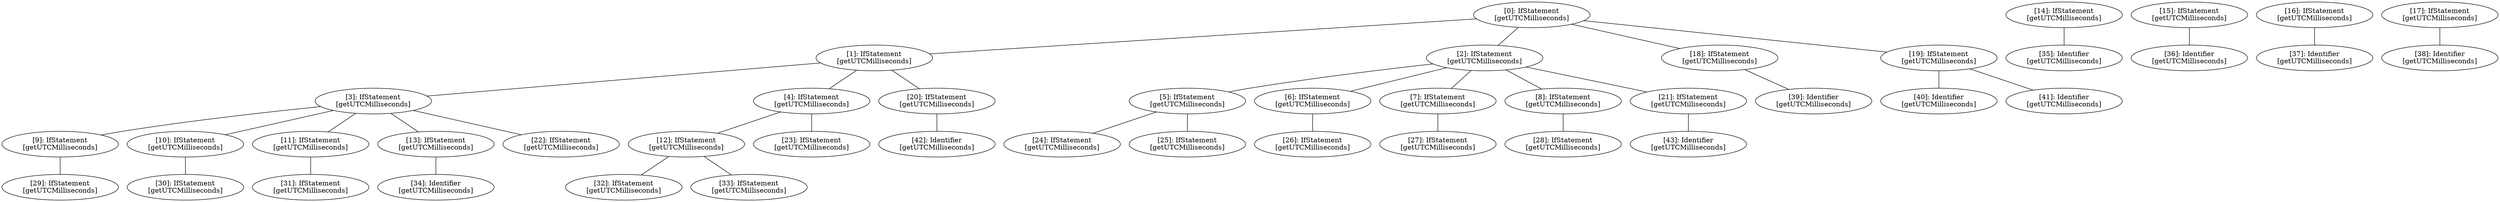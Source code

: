 // Result
graph {
	0 [label="[0]: IfStatement
[getUTCMilliseconds]"]
	1 [label="[1]: IfStatement
[getUTCMilliseconds]"]
	2 [label="[2]: IfStatement
[getUTCMilliseconds]"]
	3 [label="[3]: IfStatement
[getUTCMilliseconds]"]
	4 [label="[4]: IfStatement
[getUTCMilliseconds]"]
	5 [label="[5]: IfStatement
[getUTCMilliseconds]"]
	6 [label="[6]: IfStatement
[getUTCMilliseconds]"]
	7 [label="[7]: IfStatement
[getUTCMilliseconds]"]
	8 [label="[8]: IfStatement
[getUTCMilliseconds]"]
	9 [label="[9]: IfStatement
[getUTCMilliseconds]"]
	10 [label="[10]: IfStatement
[getUTCMilliseconds]"]
	11 [label="[11]: IfStatement
[getUTCMilliseconds]"]
	12 [label="[12]: IfStatement
[getUTCMilliseconds]"]
	13 [label="[13]: IfStatement
[getUTCMilliseconds]"]
	14 [label="[14]: IfStatement
[getUTCMilliseconds]"]
	15 [label="[15]: IfStatement
[getUTCMilliseconds]"]
	16 [label="[16]: IfStatement
[getUTCMilliseconds]"]
	17 [label="[17]: IfStatement
[getUTCMilliseconds]"]
	18 [label="[18]: IfStatement
[getUTCMilliseconds]"]
	19 [label="[19]: IfStatement
[getUTCMilliseconds]"]
	20 [label="[20]: IfStatement
[getUTCMilliseconds]"]
	21 [label="[21]: IfStatement
[getUTCMilliseconds]"]
	22 [label="[22]: IfStatement
[getUTCMilliseconds]"]
	23 [label="[23]: IfStatement
[getUTCMilliseconds]"]
	24 [label="[24]: IfStatement
[getUTCMilliseconds]"]
	25 [label="[25]: IfStatement
[getUTCMilliseconds]"]
	26 [label="[26]: IfStatement
[getUTCMilliseconds]"]
	27 [label="[27]: IfStatement
[getUTCMilliseconds]"]
	28 [label="[28]: IfStatement
[getUTCMilliseconds]"]
	29 [label="[29]: IfStatement
[getUTCMilliseconds]"]
	30 [label="[30]: IfStatement
[getUTCMilliseconds]"]
	31 [label="[31]: IfStatement
[getUTCMilliseconds]"]
	32 [label="[32]: IfStatement
[getUTCMilliseconds]"]
	33 [label="[33]: IfStatement
[getUTCMilliseconds]"]
	34 [label="[34]: Identifier
[getUTCMilliseconds]"]
	35 [label="[35]: Identifier
[getUTCMilliseconds]"]
	36 [label="[36]: Identifier
[getUTCMilliseconds]"]
	37 [label="[37]: Identifier
[getUTCMilliseconds]"]
	38 [label="[38]: Identifier
[getUTCMilliseconds]"]
	39 [label="[39]: Identifier
[getUTCMilliseconds]"]
	40 [label="[40]: Identifier
[getUTCMilliseconds]"]
	41 [label="[41]: Identifier
[getUTCMilliseconds]"]
	42 [label="[42]: Identifier
[getUTCMilliseconds]"]
	43 [label="[43]: Identifier
[getUTCMilliseconds]"]
	0 -- 1
	0 -- 2
	0 -- 18
	0 -- 19
	1 -- 3
	1 -- 4
	1 -- 20
	2 -- 5
	2 -- 6
	2 -- 7
	2 -- 8
	2 -- 21
	3 -- 9
	3 -- 10
	3 -- 11
	3 -- 13
	3 -- 22
	4 -- 12
	4 -- 23
	5 -- 24
	5 -- 25
	6 -- 26
	7 -- 27
	8 -- 28
	9 -- 29
	10 -- 30
	11 -- 31
	12 -- 32
	12 -- 33
	13 -- 34
	14 -- 35
	15 -- 36
	16 -- 37
	17 -- 38
	18 -- 39
	19 -- 40
	19 -- 41
	20 -- 42
	21 -- 43
}
